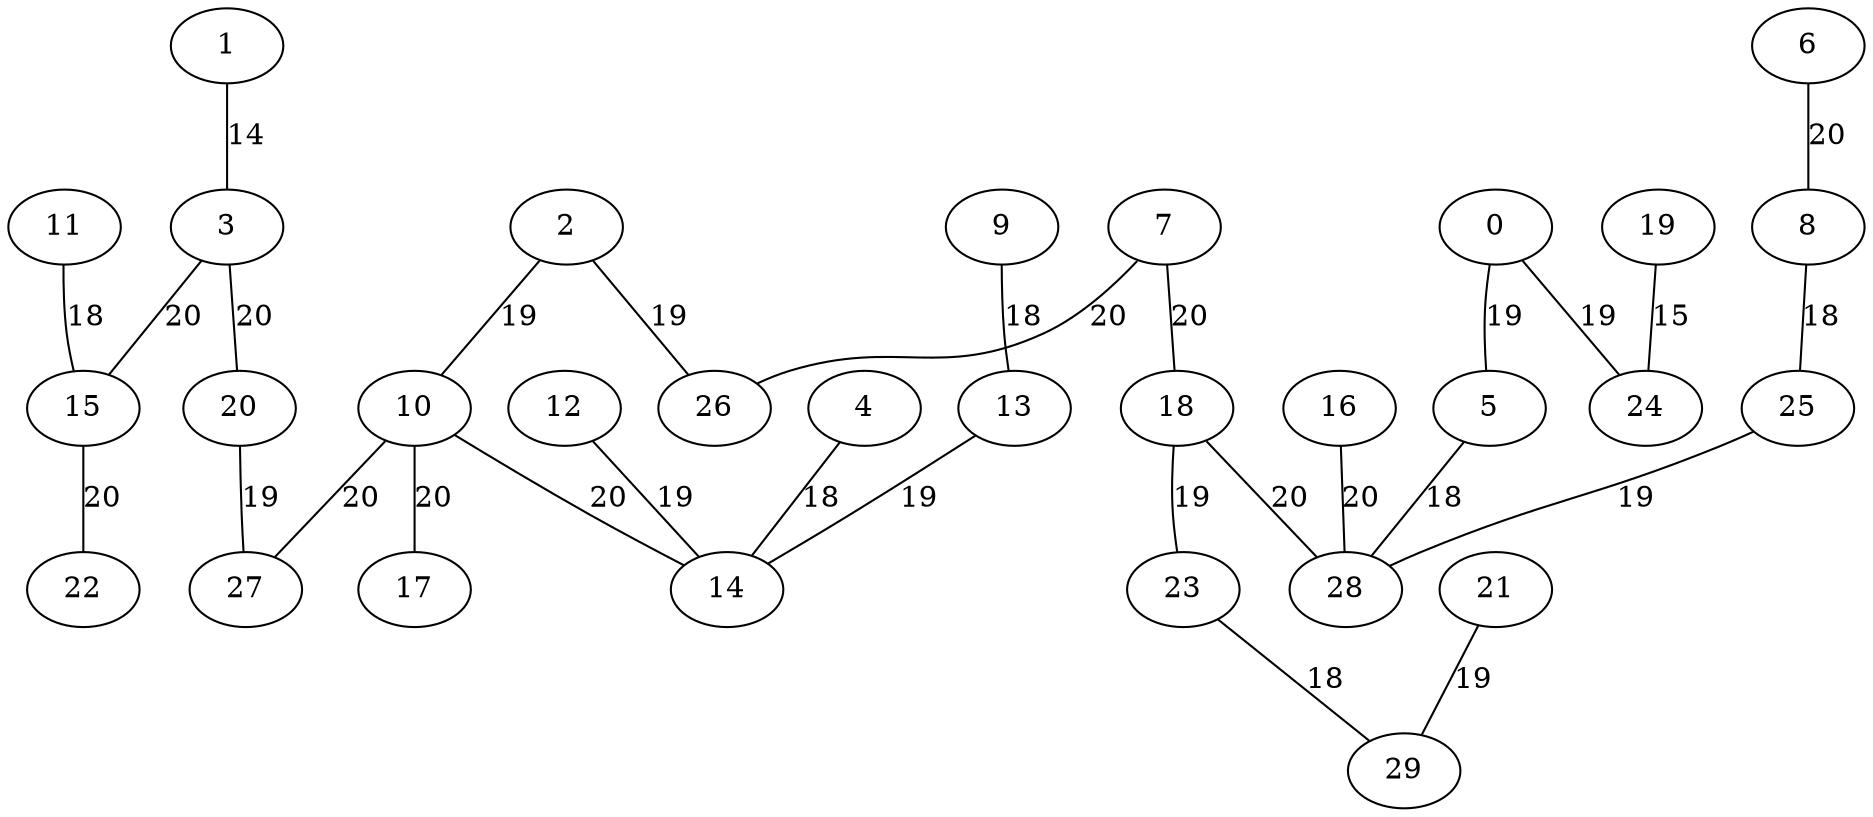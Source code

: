 graph G {
    "3" -- "15" [label="20"];
    "3" -- "20" [label="20"];
    "6" -- "8" [label="20"];
    "7" -- "18" [label="20"];
    "7" -- "26" [label="20"];
    "10" -- "14" [label="20"];
    "10" -- "17" [label="20"];
    "10" -- "27" [label="20"];
    "15" -- "22" [label="20"];
    "16" -- "28" [label="20"];
    "18" -- "28" [label="20"];
    "0" -- "5" [label="19"];
    "0" -- "24" [label="19"];
    "2" -- "10" [label="19"];
    "2" -- "26" [label="19"];
    "12" -- "14" [label="19"];
    "13" -- "14" [label="19"];
    "18" -- "23" [label="19"];
    "20" -- "27" [label="19"];
    "21" -- "29" [label="19"];
    "25" -- "28" [label="19"];
    "4" -- "14" [label="18"];
    "5" -- "28" [label="18"];
    "8" -- "25" [label="18"];
    "9" -- "13" [label="18"];
    "11" -- "15" [label="18"];
    "23" -- "29" [label="18"];
    "19" -- "24" [label="15"];
    "1" -- "3" [label="14"];
}
